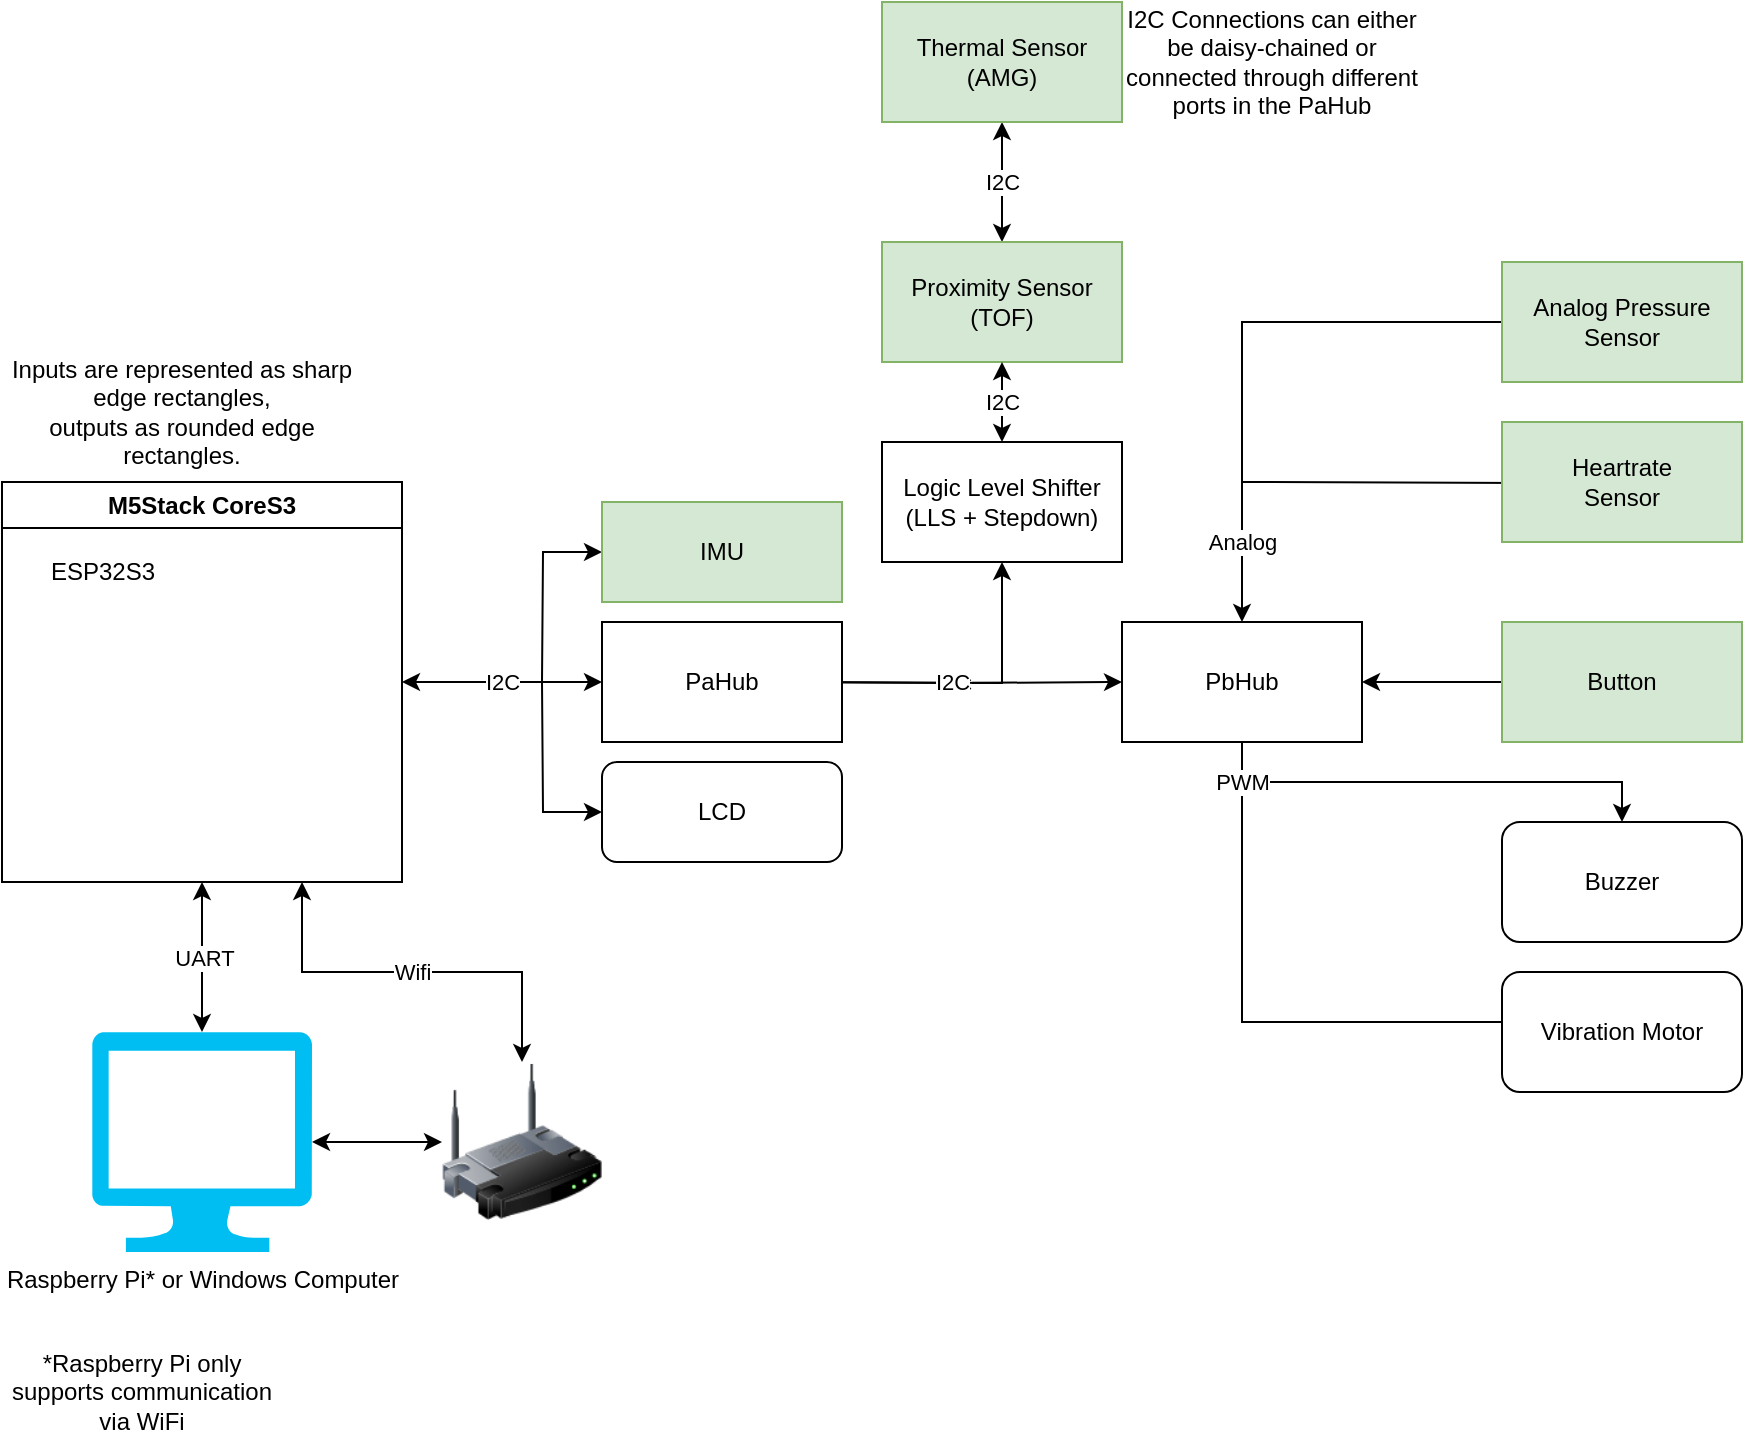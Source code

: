 <mxfile version="24.3.1" type="device">
  <diagram name="Page-1" id="L8j-c3YBWOeJJrME1N-z">
    <mxGraphModel dx="1434" dy="786" grid="1" gridSize="10" guides="1" tooltips="1" connect="1" arrows="1" fold="1" page="1" pageScale="1" pageWidth="827" pageHeight="1169" math="0" shadow="0">
      <root>
        <mxCell id="0" />
        <mxCell id="1" parent="0" />
        <mxCell id="5uGWzuY_lre10eIsBFzZ-10" value="Wifi" style="edgeStyle=orthogonalEdgeStyle;rounded=0;orthogonalLoop=1;jettySize=auto;html=1;exitX=0.75;exitY=1;exitDx=0;exitDy=0;entryX=0.5;entryY=0;entryDx=0;entryDy=0;endArrow=classic;endFill=1;startArrow=classic;startFill=1;" parent="1" source="5uGWzuY_lre10eIsBFzZ-1" target="5uGWzuY_lre10eIsBFzZ-8" edge="1">
          <mxGeometry relative="1" as="geometry" />
        </mxCell>
        <mxCell id="5uGWzuY_lre10eIsBFzZ-12" value="I2C" style="edgeStyle=orthogonalEdgeStyle;rounded=0;orthogonalLoop=1;jettySize=auto;html=1;exitX=1;exitY=0.5;exitDx=0;exitDy=0;entryX=0;entryY=0.5;entryDx=0;entryDy=0;startArrow=classic;startFill=1;" parent="1" source="5uGWzuY_lre10eIsBFzZ-1" target="5uGWzuY_lre10eIsBFzZ-11" edge="1">
          <mxGeometry relative="1" as="geometry" />
        </mxCell>
        <mxCell id="5uGWzuY_lre10eIsBFzZ-1" value="M5Stack CoreS3" style="swimlane;whiteSpace=wrap;html=1;" parent="1" vertex="1">
          <mxGeometry x="120" y="280" width="200" height="200" as="geometry" />
        </mxCell>
        <mxCell id="5uGWzuY_lre10eIsBFzZ-2" value="ESP32S3" style="text;html=1;align=center;verticalAlign=middle;resizable=0;points=[];autosize=1;strokeColor=none;fillColor=none;" parent="5uGWzuY_lre10eIsBFzZ-1" vertex="1">
          <mxGeometry x="10" y="30" width="80" height="30" as="geometry" />
        </mxCell>
        <mxCell id="5uGWzuY_lre10eIsBFzZ-6" value="Raspberry Pi* or Windows Computer" style="verticalLabelPosition=bottom;html=1;verticalAlign=top;align=center;strokeColor=none;fillColor=#00BEF2;shape=mxgraph.azure.computer;pointerEvents=1;" parent="1" vertex="1">
          <mxGeometry x="165" y="555" width="110" height="110" as="geometry" />
        </mxCell>
        <mxCell id="5uGWzuY_lre10eIsBFzZ-7" value="UART" style="edgeStyle=orthogonalEdgeStyle;rounded=0;orthogonalLoop=1;jettySize=auto;html=1;exitX=0.5;exitY=1;exitDx=0;exitDy=0;startArrow=classic;startFill=1;" parent="1" source="5uGWzuY_lre10eIsBFzZ-1" edge="1">
          <mxGeometry relative="1" as="geometry">
            <mxPoint x="220" y="555" as="targetPoint" />
          </mxGeometry>
        </mxCell>
        <mxCell id="5uGWzuY_lre10eIsBFzZ-9" value="" style="edgeStyle=orthogonalEdgeStyle;rounded=0;orthogonalLoop=1;jettySize=auto;html=1;startArrow=classic;startFill=1;" parent="1" source="5uGWzuY_lre10eIsBFzZ-8" target="5uGWzuY_lre10eIsBFzZ-6" edge="1">
          <mxGeometry relative="1" as="geometry" />
        </mxCell>
        <mxCell id="5uGWzuY_lre10eIsBFzZ-8" value="" style="image;html=1;image=img/lib/clip_art/networking/Wireless_Router_128x128.png" parent="1" vertex="1">
          <mxGeometry x="340" y="570" width="80" height="80" as="geometry" />
        </mxCell>
        <mxCell id="5uGWzuY_lre10eIsBFzZ-14" value="I2C" style="edgeStyle=orthogonalEdgeStyle;rounded=0;orthogonalLoop=1;jettySize=auto;html=1;" parent="1" target="5uGWzuY_lre10eIsBFzZ-13" edge="1">
          <mxGeometry relative="1" as="geometry">
            <mxPoint x="510" y="380" as="sourcePoint" />
          </mxGeometry>
        </mxCell>
        <mxCell id="5uGWzuY_lre10eIsBFzZ-21" value="I2C" style="edgeStyle=orthogonalEdgeStyle;rounded=0;orthogonalLoop=1;jettySize=auto;html=1;entryX=0.5;entryY=1;entryDx=0;entryDy=0;startArrow=classic;startFill=1;" parent="1" target="5uGWzuY_lre10eIsBFzZ-20" edge="1">
          <mxGeometry relative="1" as="geometry">
            <mxPoint x="510" y="380" as="sourcePoint" />
          </mxGeometry>
        </mxCell>
        <mxCell id="5uGWzuY_lre10eIsBFzZ-11" value="PaHub" style="rounded=0;whiteSpace=wrap;html=1;" parent="1" vertex="1">
          <mxGeometry x="420" y="350" width="120" height="60" as="geometry" />
        </mxCell>
        <mxCell id="5uGWzuY_lre10eIsBFzZ-26" style="edgeStyle=orthogonalEdgeStyle;rounded=0;orthogonalLoop=1;jettySize=auto;html=1;exitX=0.5;exitY=1;exitDx=0;exitDy=0;entryX=0.5;entryY=0;entryDx=0;entryDy=0;" parent="1" source="5uGWzuY_lre10eIsBFzZ-13" target="5uGWzuY_lre10eIsBFzZ-25" edge="1">
          <mxGeometry relative="1" as="geometry">
            <Array as="points">
              <mxPoint x="740" y="550" />
              <mxPoint x="930" y="550" />
            </Array>
          </mxGeometry>
        </mxCell>
        <mxCell id="5uGWzuY_lre10eIsBFzZ-27" value="PWM" style="edgeStyle=orthogonalEdgeStyle;rounded=0;orthogonalLoop=1;jettySize=auto;html=1;exitX=0.5;exitY=1;exitDx=0;exitDy=0;entryX=0.5;entryY=0;entryDx=0;entryDy=0;" parent="1" source="5uGWzuY_lre10eIsBFzZ-13" target="5uGWzuY_lre10eIsBFzZ-24" edge="1">
          <mxGeometry x="-0.826" relative="1" as="geometry">
            <mxPoint as="offset" />
          </mxGeometry>
        </mxCell>
        <mxCell id="5uGWzuY_lre10eIsBFzZ-28" value="Analog" style="edgeStyle=orthogonalEdgeStyle;rounded=0;orthogonalLoop=1;jettySize=auto;html=1;startArrow=classic;startFill=1;endArrow=none;endFill=0;" parent="1" source="5uGWzuY_lre10eIsBFzZ-13" target="5uGWzuY_lre10eIsBFzZ-29" edge="1">
          <mxGeometry x="-0.714" relative="1" as="geometry">
            <mxPoint x="740" y="280" as="targetPoint" />
            <Array as="points">
              <mxPoint x="740" y="330" />
              <mxPoint x="740" y="330" />
            </Array>
            <mxPoint as="offset" />
          </mxGeometry>
        </mxCell>
        <mxCell id="5uGWzuY_lre10eIsBFzZ-30" style="edgeStyle=orthogonalEdgeStyle;rounded=0;orthogonalLoop=1;jettySize=auto;html=1;exitX=1;exitY=0.5;exitDx=0;exitDy=0;startArrow=classic;startFill=1;endArrow=none;endFill=0;" parent="1" source="5uGWzuY_lre10eIsBFzZ-13" target="5uGWzuY_lre10eIsBFzZ-31" edge="1">
          <mxGeometry relative="1" as="geometry">
            <mxPoint x="860" y="380" as="targetPoint" />
          </mxGeometry>
        </mxCell>
        <mxCell id="5uGWzuY_lre10eIsBFzZ-34" style="edgeStyle=orthogonalEdgeStyle;rounded=0;orthogonalLoop=1;jettySize=auto;html=1;exitX=0.5;exitY=0;exitDx=0;exitDy=0;startArrow=none;startFill=0;endArrow=none;endFill=0;" parent="1" edge="1">
          <mxGeometry relative="1" as="geometry">
            <mxPoint x="890" y="250" as="targetPoint" />
            <mxPoint x="740" y="280" as="sourcePoint" />
          </mxGeometry>
        </mxCell>
        <mxCell id="5uGWzuY_lre10eIsBFzZ-13" value="PbHub" style="rounded=0;whiteSpace=wrap;html=1;" parent="1" vertex="1">
          <mxGeometry x="680" y="350" width="120" height="60" as="geometry" />
        </mxCell>
        <mxCell id="5uGWzuY_lre10eIsBFzZ-18" value="I2C" style="edgeStyle=orthogonalEdgeStyle;rounded=0;orthogonalLoop=1;jettySize=auto;html=1;entryX=0.5;entryY=1;entryDx=0;entryDy=0;startArrow=classic;startFill=1;" parent="1" source="5uGWzuY_lre10eIsBFzZ-15" target="5uGWzuY_lre10eIsBFzZ-17" edge="1">
          <mxGeometry relative="1" as="geometry" />
        </mxCell>
        <mxCell id="5uGWzuY_lre10eIsBFzZ-15" value="Proximity Sensor&lt;div&gt;(TOF)&lt;/div&gt;" style="rounded=0;whiteSpace=wrap;html=1;fillColor=#d5e8d4;strokeColor=#82b366;" parent="1" vertex="1">
          <mxGeometry x="560" y="160" width="120" height="60" as="geometry" />
        </mxCell>
        <mxCell id="5uGWzuY_lre10eIsBFzZ-17" value="Thermal Sensor&lt;div&gt;(AMG)&lt;/div&gt;" style="rounded=0;whiteSpace=wrap;html=1;fillColor=#d5e8d4;strokeColor=#82b366;" parent="1" vertex="1">
          <mxGeometry x="560" y="40" width="120" height="60" as="geometry" />
        </mxCell>
        <mxCell id="5uGWzuY_lre10eIsBFzZ-19" value="I2C Connections can either be daisy-chained or connected through different ports in the PaHub" style="text;html=1;align=center;verticalAlign=middle;whiteSpace=wrap;rounded=0;" parent="1" vertex="1">
          <mxGeometry x="680" y="55" width="150" height="30" as="geometry" />
        </mxCell>
        <mxCell id="5uGWzuY_lre10eIsBFzZ-22" value="I2C" style="edgeStyle=orthogonalEdgeStyle;rounded=0;orthogonalLoop=1;jettySize=auto;html=1;exitX=0.5;exitY=0;exitDx=0;exitDy=0;entryX=0.5;entryY=1;entryDx=0;entryDy=0;startArrow=classic;startFill=1;" parent="1" source="5uGWzuY_lre10eIsBFzZ-20" target="5uGWzuY_lre10eIsBFzZ-15" edge="1">
          <mxGeometry relative="1" as="geometry" />
        </mxCell>
        <mxCell id="5uGWzuY_lre10eIsBFzZ-20" value="Logic Level Shifter&lt;div&gt;(LLS + Stepdown)&lt;/div&gt;" style="rounded=0;whiteSpace=wrap;html=1;" parent="1" vertex="1">
          <mxGeometry x="560" y="260" width="120" height="60" as="geometry" />
        </mxCell>
        <mxCell id="5uGWzuY_lre10eIsBFzZ-24" value="Buzzer" style="rounded=1;whiteSpace=wrap;html=1;" parent="1" vertex="1">
          <mxGeometry x="870" y="450" width="120" height="60" as="geometry" />
        </mxCell>
        <mxCell id="5uGWzuY_lre10eIsBFzZ-25" value="Vibration Motor" style="rounded=1;whiteSpace=wrap;html=1;" parent="1" vertex="1">
          <mxGeometry x="870" y="525" width="120" height="60" as="geometry" />
        </mxCell>
        <mxCell id="5uGWzuY_lre10eIsBFzZ-29" value="Analog Pressure Sensor" style="rounded=0;whiteSpace=wrap;html=1;fillColor=#d5e8d4;strokeColor=#82b366;" parent="1" vertex="1">
          <mxGeometry x="870" y="170" width="120" height="60" as="geometry" />
        </mxCell>
        <mxCell id="5uGWzuY_lre10eIsBFzZ-31" value="Button" style="rounded=0;whiteSpace=wrap;html=1;fillColor=#d5e8d4;strokeColor=#82b366;" parent="1" vertex="1">
          <mxGeometry x="870" y="350" width="120" height="60" as="geometry" />
        </mxCell>
        <mxCell id="5uGWzuY_lre10eIsBFzZ-32" value="Inputs are represented as sharp edge rectangles,&lt;div&gt;outputs as rounded edge rectangles.&lt;/div&gt;" style="text;html=1;align=center;verticalAlign=middle;whiteSpace=wrap;rounded=0;" parent="1" vertex="1">
          <mxGeometry x="120" y="230" width="180" height="30" as="geometry" />
        </mxCell>
        <mxCell id="5uGWzuY_lre10eIsBFzZ-35" value="Heartrate&lt;div&gt;Sensor&lt;/div&gt;" style="rounded=0;whiteSpace=wrap;html=1;fillColor=#d5e8d4;strokeColor=#82b366;" parent="1" vertex="1">
          <mxGeometry x="870" y="250" width="120" height="60" as="geometry" />
        </mxCell>
        <mxCell id="R8gsrFvR6E6c9GJMRXPF-1" value="*Raspberry Pi only supports communication via WiFi" style="text;html=1;align=center;verticalAlign=middle;whiteSpace=wrap;rounded=0;" parent="1" vertex="1">
          <mxGeometry x="120" y="720" width="140" height="30" as="geometry" />
        </mxCell>
        <mxCell id="HZsL2r3DvHGH8EW-Psb8-4" style="edgeStyle=orthogonalEdgeStyle;rounded=0;orthogonalLoop=1;jettySize=auto;html=1;startArrow=classic;startFill=1;endArrow=none;endFill=0;" edge="1" parent="1" source="5uGWzuY_lre10eIsBFzZ-5">
          <mxGeometry relative="1" as="geometry">
            <mxPoint x="390" y="380" as="targetPoint" />
          </mxGeometry>
        </mxCell>
        <mxCell id="5uGWzuY_lre10eIsBFzZ-5" value="LCD" style="rounded=1;whiteSpace=wrap;html=1;" parent="1" vertex="1">
          <mxGeometry x="420" y="420" width="120" height="50" as="geometry" />
        </mxCell>
        <mxCell id="HZsL2r3DvHGH8EW-Psb8-3" style="edgeStyle=orthogonalEdgeStyle;rounded=0;orthogonalLoop=1;jettySize=auto;html=1;startArrow=classic;startFill=1;endArrow=none;endFill=0;" edge="1" parent="1" source="5uGWzuY_lre10eIsBFzZ-4">
          <mxGeometry relative="1" as="geometry">
            <mxPoint x="390" y="380" as="targetPoint" />
          </mxGeometry>
        </mxCell>
        <mxCell id="5uGWzuY_lre10eIsBFzZ-4" value="IMU" style="rounded=0;whiteSpace=wrap;html=1;fillColor=#d5e8d4;strokeColor=#82b366;" parent="1" vertex="1">
          <mxGeometry x="420" y="290" width="120" height="50" as="geometry" />
        </mxCell>
      </root>
    </mxGraphModel>
  </diagram>
</mxfile>
